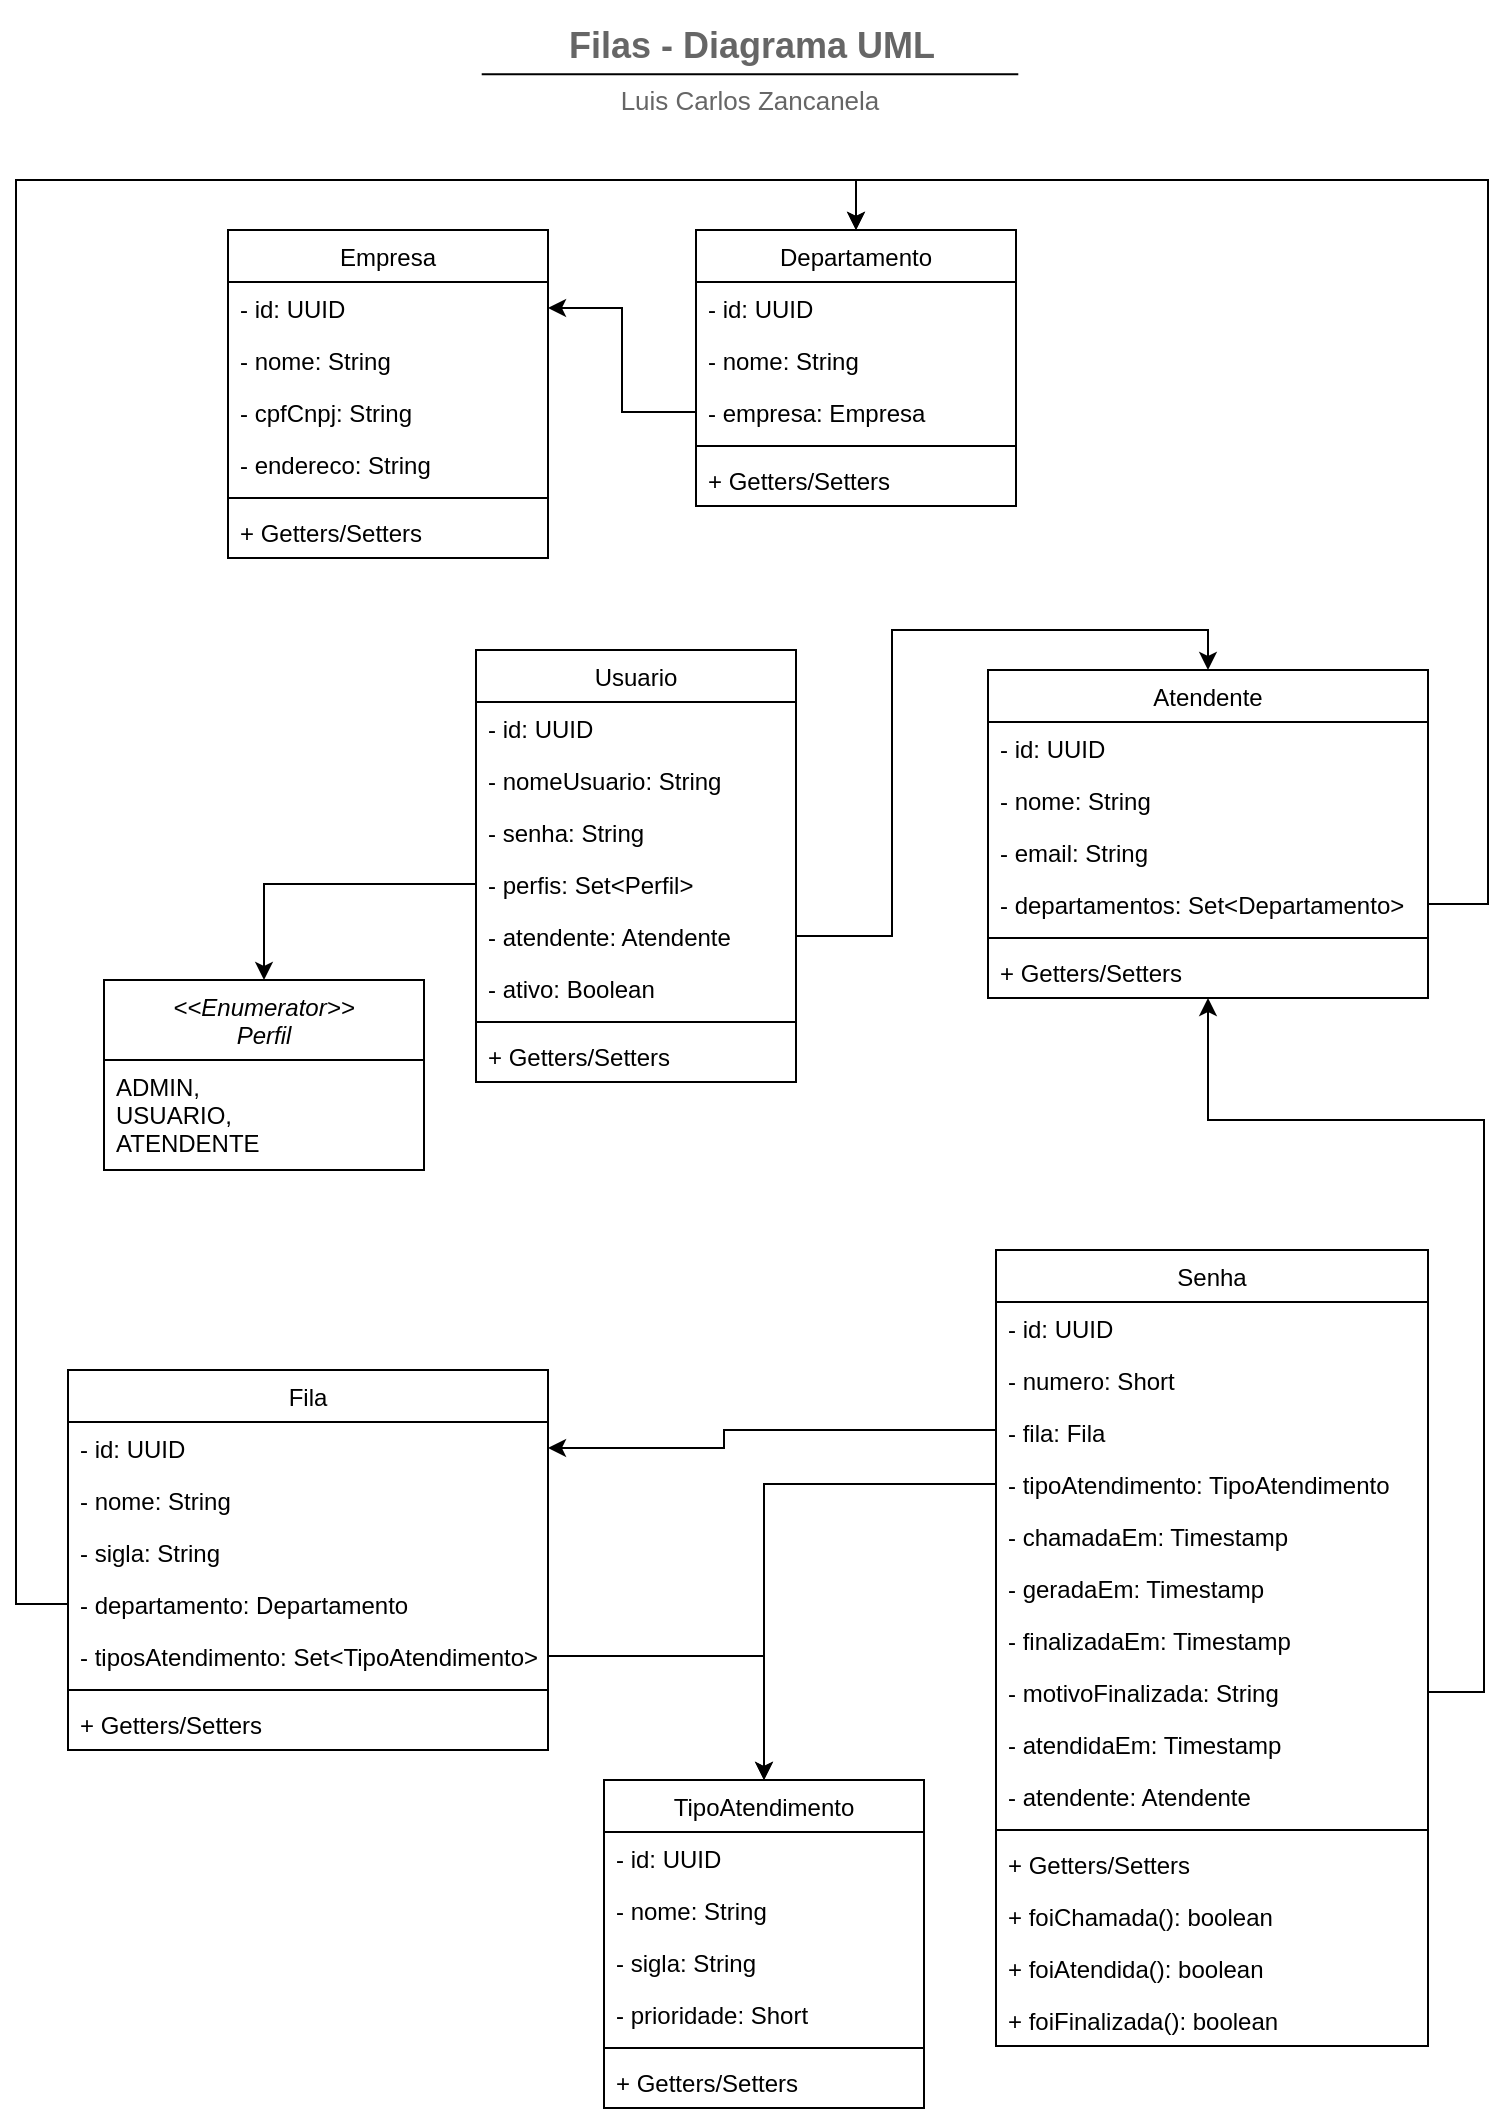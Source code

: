 <mxfile version="20.8.23" type="device"><diagram id="C5RBs43oDa-KdzZeNtuy" name="Page-1"><mxGraphModel dx="1434" dy="764" grid="1" gridSize="10" guides="1" tooltips="1" connect="1" arrows="1" fold="1" page="1" pageScale="1" pageWidth="827" pageHeight="1169" math="0" shadow="0"><root><mxCell id="WIyWlLk6GJQsqaUBKTNV-0"/><mxCell id="WIyWlLk6GJQsqaUBKTNV-1" parent="WIyWlLk6GJQsqaUBKTNV-0"/><mxCell id="zkfFHV4jXpPFQw0GAbJ--0" value="Empresa" style="swimlane;fontStyle=0;align=center;verticalAlign=top;childLayout=stackLayout;horizontal=1;startSize=26;horizontalStack=0;resizeParent=1;resizeLast=0;collapsible=1;marginBottom=0;rounded=0;shadow=0;strokeWidth=1;" parent="WIyWlLk6GJQsqaUBKTNV-1" vertex="1"><mxGeometry x="152" y="145" width="160" height="164" as="geometry"><mxRectangle x="230" y="140" width="160" height="26" as="alternateBounds"/></mxGeometry></mxCell><mxCell id="ADWhMTYY1cXsWuHBEcW_-0" value="- id: UUID" style="text;align=left;verticalAlign=top;spacingLeft=4;spacingRight=4;overflow=hidden;rotatable=0;points=[[0,0.5],[1,0.5]];portConstraint=eastwest;" parent="zkfFHV4jXpPFQw0GAbJ--0" vertex="1"><mxGeometry y="26" width="160" height="26" as="geometry"/></mxCell><mxCell id="zkfFHV4jXpPFQw0GAbJ--1" value="- nome: String" style="text;align=left;verticalAlign=top;spacingLeft=4;spacingRight=4;overflow=hidden;rotatable=0;points=[[0,0.5],[1,0.5]];portConstraint=eastwest;" parent="zkfFHV4jXpPFQw0GAbJ--0" vertex="1"><mxGeometry y="52" width="160" height="26" as="geometry"/></mxCell><mxCell id="zkfFHV4jXpPFQw0GAbJ--2" value="- cpfCnpj: String" style="text;align=left;verticalAlign=top;spacingLeft=4;spacingRight=4;overflow=hidden;rotatable=0;points=[[0,0.5],[1,0.5]];portConstraint=eastwest;rounded=0;shadow=0;html=0;" parent="zkfFHV4jXpPFQw0GAbJ--0" vertex="1"><mxGeometry y="78" width="160" height="26" as="geometry"/></mxCell><mxCell id="zkfFHV4jXpPFQw0GAbJ--3" value="- endereco: String" style="text;align=left;verticalAlign=top;spacingLeft=4;spacingRight=4;overflow=hidden;rotatable=0;points=[[0,0.5],[1,0.5]];portConstraint=eastwest;rounded=0;shadow=0;html=0;" parent="zkfFHV4jXpPFQw0GAbJ--0" vertex="1"><mxGeometry y="104" width="160" height="26" as="geometry"/></mxCell><mxCell id="ADWhMTYY1cXsWuHBEcW_-4" value="" style="line;html=1;strokeWidth=1;align=left;verticalAlign=middle;spacingTop=-1;spacingLeft=3;spacingRight=3;rotatable=0;labelPosition=right;points=[];portConstraint=eastwest;" parent="zkfFHV4jXpPFQw0GAbJ--0" vertex="1"><mxGeometry y="130" width="160" height="8" as="geometry"/></mxCell><mxCell id="ADWhMTYY1cXsWuHBEcW_-5" value="+ Getters/Setters" style="text;align=left;verticalAlign=top;spacingLeft=4;spacingRight=4;overflow=hidden;rotatable=0;points=[[0,0.5],[1,0.5]];portConstraint=eastwest;rounded=0;shadow=0;html=0;" parent="zkfFHV4jXpPFQw0GAbJ--0" vertex="1"><mxGeometry y="138" width="160" height="26" as="geometry"/></mxCell><mxCell id="ADWhMTYY1cXsWuHBEcW_-37" style="edgeStyle=orthogonalEdgeStyle;rounded=0;orthogonalLoop=1;jettySize=auto;html=1;entryX=0.5;entryY=0;entryDx=0;entryDy=0;exitX=0;exitY=0.5;exitDx=0;exitDy=0;" parent="WIyWlLk6GJQsqaUBKTNV-1" source="ADWhMTYY1cXsWuHBEcW_-9" target="ADWhMTYY1cXsWuHBEcW_-42" edge="1"><mxGeometry relative="1" as="geometry"><Array as="points"><mxPoint x="46" y="832"/><mxPoint x="46" y="120"/><mxPoint x="466" y="120"/></Array></mxGeometry></mxCell><mxCell id="zkfFHV4jXpPFQw0GAbJ--6" value="Fila" style="swimlane;fontStyle=0;align=center;verticalAlign=top;childLayout=stackLayout;horizontal=1;startSize=26;horizontalStack=0;resizeParent=1;resizeLast=0;collapsible=1;marginBottom=0;rounded=0;shadow=0;strokeWidth=1;" parent="WIyWlLk6GJQsqaUBKTNV-1" vertex="1"><mxGeometry x="72" y="715" width="240" height="190" as="geometry"><mxRectangle x="130" y="380" width="160" height="26" as="alternateBounds"/></mxGeometry></mxCell><mxCell id="zkfFHV4jXpPFQw0GAbJ--7" value="- id: UUID" style="text;align=left;verticalAlign=top;spacingLeft=4;spacingRight=4;overflow=hidden;rotatable=0;points=[[0,0.5],[1,0.5]];portConstraint=eastwest;" parent="zkfFHV4jXpPFQw0GAbJ--6" vertex="1"><mxGeometry y="26" width="240" height="26" as="geometry"/></mxCell><mxCell id="zkfFHV4jXpPFQw0GAbJ--8" value="- nome: String" style="text;align=left;verticalAlign=top;spacingLeft=4;spacingRight=4;overflow=hidden;rotatable=0;points=[[0,0.5],[1,0.5]];portConstraint=eastwest;rounded=0;shadow=0;html=0;" parent="zkfFHV4jXpPFQw0GAbJ--6" vertex="1"><mxGeometry y="52" width="240" height="26" as="geometry"/></mxCell><mxCell id="ADWhMTYY1cXsWuHBEcW_-69" value="- sigla: String" style="text;align=left;verticalAlign=top;spacingLeft=4;spacingRight=4;overflow=hidden;rotatable=0;points=[[0,0.5],[1,0.5]];portConstraint=eastwest;rounded=0;shadow=0;html=0;" parent="zkfFHV4jXpPFQw0GAbJ--6" vertex="1"><mxGeometry y="78" width="240" height="26" as="geometry"/></mxCell><mxCell id="ADWhMTYY1cXsWuHBEcW_-9" value="- departamento: Departamento" style="text;align=left;verticalAlign=top;spacingLeft=4;spacingRight=4;overflow=hidden;rotatable=0;points=[[0,0.5],[1,0.5]];portConstraint=eastwest;rounded=0;shadow=0;html=0;" parent="zkfFHV4jXpPFQw0GAbJ--6" vertex="1"><mxGeometry y="104" width="240" height="26" as="geometry"/></mxCell><mxCell id="7JZhe1OQa5tvlyuOuLBr-11" value="- tiposAtendimento: Set&lt;TipoAtendimento&gt;" style="text;align=left;verticalAlign=top;spacingLeft=4;spacingRight=4;overflow=hidden;rotatable=0;points=[[0,0.5],[1,0.5]];portConstraint=eastwest;rounded=0;shadow=0;html=0;" parent="zkfFHV4jXpPFQw0GAbJ--6" vertex="1"><mxGeometry y="130" width="240" height="26" as="geometry"/></mxCell><mxCell id="ADWhMTYY1cXsWuHBEcW_-2" value="" style="line;html=1;strokeWidth=1;align=left;verticalAlign=middle;spacingTop=-1;spacingLeft=3;spacingRight=3;rotatable=0;labelPosition=right;points=[];portConstraint=eastwest;" parent="zkfFHV4jXpPFQw0GAbJ--6" vertex="1"><mxGeometry y="156" width="240" height="8" as="geometry"/></mxCell><mxCell id="ADWhMTYY1cXsWuHBEcW_-6" value="+ Getters/Setters" style="text;align=left;verticalAlign=top;spacingLeft=4;spacingRight=4;overflow=hidden;rotatable=0;points=[[0,0.5],[1,0.5]];portConstraint=eastwest;rounded=0;shadow=0;html=0;" parent="zkfFHV4jXpPFQw0GAbJ--6" vertex="1"><mxGeometry y="164" width="240" height="26" as="geometry"/></mxCell><mxCell id="ADWhMTYY1cXsWuHBEcW_-40" style="edgeStyle=orthogonalEdgeStyle;rounded=0;orthogonalLoop=1;jettySize=auto;html=1;entryX=0.5;entryY=1;entryDx=0;entryDy=0;exitX=1;exitY=0.5;exitDx=0;exitDy=0;" parent="WIyWlLk6GJQsqaUBKTNV-1" source="ADWhMTYY1cXsWuHBEcW_-12" target="ADWhMTYY1cXsWuHBEcW_-13" edge="1"><mxGeometry relative="1" as="geometry"><Array as="points"><mxPoint x="780" y="876"/><mxPoint x="780" y="590"/><mxPoint x="642" y="590"/></Array></mxGeometry></mxCell><mxCell id="zkfFHV4jXpPFQw0GAbJ--13" value="Senha" style="swimlane;fontStyle=0;align=center;verticalAlign=top;childLayout=stackLayout;horizontal=1;startSize=26;horizontalStack=0;resizeParent=1;resizeLast=0;collapsible=1;marginBottom=0;rounded=0;shadow=0;strokeWidth=1;" parent="WIyWlLk6GJQsqaUBKTNV-1" vertex="1"><mxGeometry x="536" y="655" width="216" height="398" as="geometry"><mxRectangle x="340" y="380" width="170" height="26" as="alternateBounds"/></mxGeometry></mxCell><mxCell id="zkfFHV4jXpPFQw0GAbJ--14" value="- id: UUID" style="text;align=left;verticalAlign=top;spacingLeft=4;spacingRight=4;overflow=hidden;rotatable=0;points=[[0,0.5],[1,0.5]];portConstraint=eastwest;" parent="zkfFHV4jXpPFQw0GAbJ--13" vertex="1"><mxGeometry y="26" width="216" height="26" as="geometry"/></mxCell><mxCell id="ADWhMTYY1cXsWuHBEcW_-7" value="- numero: Short" style="text;align=left;verticalAlign=top;spacingLeft=4;spacingRight=4;overflow=hidden;rotatable=0;points=[[0,0.5],[1,0.5]];portConstraint=eastwest;" parent="zkfFHV4jXpPFQw0GAbJ--13" vertex="1"><mxGeometry y="52" width="216" height="26" as="geometry"/></mxCell><mxCell id="ADWhMTYY1cXsWuHBEcW_-8" value="- fila: Fila" style="text;align=left;verticalAlign=top;spacingLeft=4;spacingRight=4;overflow=hidden;rotatable=0;points=[[0,0.5],[1,0.5]];portConstraint=eastwest;" parent="zkfFHV4jXpPFQw0GAbJ--13" vertex="1"><mxGeometry y="78" width="216" height="26" as="geometry"/></mxCell><mxCell id="ADWhMTYY1cXsWuHBEcW_-58" value="- tipoAtendimento: TipoAtendimento" style="text;align=left;verticalAlign=top;spacingLeft=4;spacingRight=4;overflow=hidden;rotatable=0;points=[[0,0.5],[1,0.5]];portConstraint=eastwest;" parent="zkfFHV4jXpPFQw0GAbJ--13" vertex="1"><mxGeometry y="104" width="216" height="26" as="geometry"/></mxCell><mxCell id="G7V7xVat8hOMBxvBKtVJ-0" value="- chamadaEm: Timestamp" style="text;align=left;verticalAlign=top;spacingLeft=4;spacingRight=4;overflow=hidden;rotatable=0;points=[[0,0.5],[1,0.5]];portConstraint=eastwest;" vertex="1" parent="zkfFHV4jXpPFQw0GAbJ--13"><mxGeometry y="130" width="216" height="26" as="geometry"/></mxCell><mxCell id="ADWhMTYY1cXsWuHBEcW_-10" value="- geradaEm: Timestamp" style="text;align=left;verticalAlign=top;spacingLeft=4;spacingRight=4;overflow=hidden;rotatable=0;points=[[0,0.5],[1,0.5]];portConstraint=eastwest;" parent="zkfFHV4jXpPFQw0GAbJ--13" vertex="1"><mxGeometry y="156" width="216" height="26" as="geometry"/></mxCell><mxCell id="ADWhMTYY1cXsWuHBEcW_-59" value="- finalizadaEm: Timestamp" style="text;align=left;verticalAlign=top;spacingLeft=4;spacingRight=4;overflow=hidden;rotatable=0;points=[[0,0.5],[1,0.5]];portConstraint=eastwest;" parent="zkfFHV4jXpPFQw0GAbJ--13" vertex="1"><mxGeometry y="182" width="216" height="26" as="geometry"/></mxCell><mxCell id="G7V7xVat8hOMBxvBKtVJ-4" value="- motivoFinalizada: String" style="text;align=left;verticalAlign=top;spacingLeft=4;spacingRight=4;overflow=hidden;rotatable=0;points=[[0,0.5],[1,0.5]];portConstraint=eastwest;" vertex="1" parent="zkfFHV4jXpPFQw0GAbJ--13"><mxGeometry y="208" width="216" height="26" as="geometry"/></mxCell><mxCell id="a9kXdfOx25dm5fc3mjPF-0" value="- atendidaEm: Timestamp" style="text;align=left;verticalAlign=top;spacingLeft=4;spacingRight=4;overflow=hidden;rotatable=0;points=[[0,0.5],[1,0.5]];portConstraint=eastwest;" parent="zkfFHV4jXpPFQw0GAbJ--13" vertex="1"><mxGeometry y="234" width="216" height="26" as="geometry"/></mxCell><mxCell id="ADWhMTYY1cXsWuHBEcW_-12" value="- atendente: Atendente" style="text;align=left;verticalAlign=top;spacingLeft=4;spacingRight=4;overflow=hidden;rotatable=0;points=[[0,0.5],[1,0.5]];portConstraint=eastwest;" parent="zkfFHV4jXpPFQw0GAbJ--13" vertex="1"><mxGeometry y="260" width="216" height="26" as="geometry"/></mxCell><mxCell id="zkfFHV4jXpPFQw0GAbJ--15" value="" style="line;html=1;strokeWidth=1;align=left;verticalAlign=middle;spacingTop=-1;spacingLeft=3;spacingRight=3;rotatable=0;labelPosition=right;points=[];portConstraint=eastwest;" parent="zkfFHV4jXpPFQw0GAbJ--13" vertex="1"><mxGeometry y="286" width="216" height="8" as="geometry"/></mxCell><mxCell id="ADWhMTYY1cXsWuHBEcW_-39" value="+ Getters/Setters" style="text;align=left;verticalAlign=top;spacingLeft=4;spacingRight=4;overflow=hidden;rotatable=0;points=[[0,0.5],[1,0.5]];portConstraint=eastwest;rounded=0;shadow=0;html=0;" parent="zkfFHV4jXpPFQw0GAbJ--13" vertex="1"><mxGeometry y="294" width="216" height="26" as="geometry"/></mxCell><mxCell id="G7V7xVat8hOMBxvBKtVJ-1" value="+ foiChamada(): boolean" style="text;align=left;verticalAlign=top;spacingLeft=4;spacingRight=4;overflow=hidden;rotatable=0;points=[[0,0.5],[1,0.5]];portConstraint=eastwest;" vertex="1" parent="zkfFHV4jXpPFQw0GAbJ--13"><mxGeometry y="320" width="216" height="26" as="geometry"/></mxCell><mxCell id="G7V7xVat8hOMBxvBKtVJ-3" value="+ foiAtendida(): boolean" style="text;align=left;verticalAlign=top;spacingLeft=4;spacingRight=4;overflow=hidden;rotatable=0;points=[[0,0.5],[1,0.5]];portConstraint=eastwest;" vertex="1" parent="zkfFHV4jXpPFQw0GAbJ--13"><mxGeometry y="346" width="216" height="26" as="geometry"/></mxCell><mxCell id="G7V7xVat8hOMBxvBKtVJ-2" value="+ foiFinalizada(): boolean" style="text;align=left;verticalAlign=top;spacingLeft=4;spacingRight=4;overflow=hidden;rotatable=0;points=[[0,0.5],[1,0.5]];portConstraint=eastwest;" vertex="1" parent="zkfFHV4jXpPFQw0GAbJ--13"><mxGeometry y="372" width="216" height="26" as="geometry"/></mxCell><mxCell id="ADWhMTYY1cXsWuHBEcW_-13" value="Atendente" style="swimlane;fontStyle=0;align=center;verticalAlign=top;childLayout=stackLayout;horizontal=1;startSize=26;horizontalStack=0;resizeParent=1;resizeLast=0;collapsible=1;marginBottom=0;rounded=0;shadow=0;strokeWidth=1;" parent="WIyWlLk6GJQsqaUBKTNV-1" vertex="1"><mxGeometry x="532" y="365" width="220" height="164" as="geometry"><mxRectangle x="230" y="140" width="160" height="26" as="alternateBounds"/></mxGeometry></mxCell><mxCell id="ADWhMTYY1cXsWuHBEcW_-14" value="- id: UUID" style="text;align=left;verticalAlign=top;spacingLeft=4;spacingRight=4;overflow=hidden;rotatable=0;points=[[0,0.5],[1,0.5]];portConstraint=eastwest;" parent="ADWhMTYY1cXsWuHBEcW_-13" vertex="1"><mxGeometry y="26" width="220" height="26" as="geometry"/></mxCell><mxCell id="ADWhMTYY1cXsWuHBEcW_-15" value="- nome: String" style="text;align=left;verticalAlign=top;spacingLeft=4;spacingRight=4;overflow=hidden;rotatable=0;points=[[0,0.5],[1,0.5]];portConstraint=eastwest;" parent="ADWhMTYY1cXsWuHBEcW_-13" vertex="1"><mxGeometry y="52" width="220" height="26" as="geometry"/></mxCell><mxCell id="9oR60e1BXBD8Jsf3Tc6t-0" value="- email: String" style="text;align=left;verticalAlign=top;spacingLeft=4;spacingRight=4;overflow=hidden;rotatable=0;points=[[0,0.5],[1,0.5]];portConstraint=eastwest;" parent="ADWhMTYY1cXsWuHBEcW_-13" vertex="1"><mxGeometry y="78" width="220" height="26" as="geometry"/></mxCell><mxCell id="ADWhMTYY1cXsWuHBEcW_-41" value="- departamentos: Set&lt;Departamento&gt;" style="text;align=left;verticalAlign=top;spacingLeft=4;spacingRight=4;overflow=hidden;rotatable=0;points=[[0,0.5],[1,0.5]];portConstraint=eastwest;rounded=0;shadow=0;html=0;" parent="ADWhMTYY1cXsWuHBEcW_-13" vertex="1"><mxGeometry y="104" width="220" height="26" as="geometry"/></mxCell><mxCell id="ADWhMTYY1cXsWuHBEcW_-18" value="" style="line;html=1;strokeWidth=1;align=left;verticalAlign=middle;spacingTop=-1;spacingLeft=3;spacingRight=3;rotatable=0;labelPosition=right;points=[];portConstraint=eastwest;" parent="ADWhMTYY1cXsWuHBEcW_-13" vertex="1"><mxGeometry y="130" width="220" height="8" as="geometry"/></mxCell><mxCell id="ADWhMTYY1cXsWuHBEcW_-19" value="+ Getters/Setters" style="text;align=left;verticalAlign=top;spacingLeft=4;spacingRight=4;overflow=hidden;rotatable=0;points=[[0,0.5],[1,0.5]];portConstraint=eastwest;rounded=0;shadow=0;html=0;" parent="ADWhMTYY1cXsWuHBEcW_-13" vertex="1"><mxGeometry y="138" width="220" height="26" as="geometry"/></mxCell><mxCell id="ADWhMTYY1cXsWuHBEcW_-20" value="Usuario" style="swimlane;fontStyle=0;align=center;verticalAlign=top;childLayout=stackLayout;horizontal=1;startSize=26;horizontalStack=0;resizeParent=1;resizeLast=0;collapsible=1;marginBottom=0;rounded=0;shadow=0;strokeWidth=1;" parent="WIyWlLk6GJQsqaUBKTNV-1" vertex="1"><mxGeometry x="276" y="355" width="160" height="216" as="geometry"><mxRectangle x="230" y="140" width="160" height="26" as="alternateBounds"/></mxGeometry></mxCell><mxCell id="ADWhMTYY1cXsWuHBEcW_-21" value="- id: UUID" style="text;align=left;verticalAlign=top;spacingLeft=4;spacingRight=4;overflow=hidden;rotatable=0;points=[[0,0.5],[1,0.5]];portConstraint=eastwest;" parent="ADWhMTYY1cXsWuHBEcW_-20" vertex="1"><mxGeometry y="26" width="160" height="26" as="geometry"/></mxCell><mxCell id="ADWhMTYY1cXsWuHBEcW_-22" value="- nomeUsuario: String" style="text;align=left;verticalAlign=top;spacingLeft=4;spacingRight=4;overflow=hidden;rotatable=0;points=[[0,0.5],[1,0.5]];portConstraint=eastwest;" parent="ADWhMTYY1cXsWuHBEcW_-20" vertex="1"><mxGeometry y="52" width="160" height="26" as="geometry"/></mxCell><mxCell id="ADWhMTYY1cXsWuHBEcW_-23" value="- senha: String" style="text;align=left;verticalAlign=top;spacingLeft=4;spacingRight=4;overflow=hidden;rotatable=0;points=[[0,0.5],[1,0.5]];portConstraint=eastwest;rounded=0;shadow=0;html=0;" parent="ADWhMTYY1cXsWuHBEcW_-20" vertex="1"><mxGeometry y="78" width="160" height="26" as="geometry"/></mxCell><mxCell id="ADWhMTYY1cXsWuHBEcW_-26" value="- perfis: Set&lt;Perfil&gt;" style="text;align=left;verticalAlign=top;spacingLeft=4;spacingRight=4;overflow=hidden;rotatable=0;points=[[0,0.5],[1,0.5]];portConstraint=eastwest;rounded=0;shadow=0;html=0;" parent="ADWhMTYY1cXsWuHBEcW_-20" vertex="1"><mxGeometry y="104" width="160" height="26" as="geometry"/></mxCell><mxCell id="a9kXdfOx25dm5fc3mjPF-1" value="- atendente: Atendente" style="text;align=left;verticalAlign=top;spacingLeft=4;spacingRight=4;overflow=hidden;rotatable=0;points=[[0,0.5],[1,0.5]];portConstraint=eastwest;rounded=0;shadow=0;html=0;" parent="ADWhMTYY1cXsWuHBEcW_-20" vertex="1"><mxGeometry y="130" width="160" height="26" as="geometry"/></mxCell><mxCell id="PxCpEHJBVcwR10Vnr7-2-1" value="- ativo: Boolean" style="text;align=left;verticalAlign=top;spacingLeft=4;spacingRight=4;overflow=hidden;rotatable=0;points=[[0,0.5],[1,0.5]];portConstraint=eastwest;rounded=0;shadow=0;html=0;" parent="ADWhMTYY1cXsWuHBEcW_-20" vertex="1"><mxGeometry y="156" width="160" height="26" as="geometry"/></mxCell><mxCell id="ADWhMTYY1cXsWuHBEcW_-24" value="" style="line;html=1;strokeWidth=1;align=left;verticalAlign=middle;spacingTop=-1;spacingLeft=3;spacingRight=3;rotatable=0;labelPosition=right;points=[];portConstraint=eastwest;" parent="ADWhMTYY1cXsWuHBEcW_-20" vertex="1"><mxGeometry y="182" width="160" height="8" as="geometry"/></mxCell><mxCell id="ADWhMTYY1cXsWuHBEcW_-25" value="+ Getters/Setters" style="text;align=left;verticalAlign=top;spacingLeft=4;spacingRight=4;overflow=hidden;rotatable=0;points=[[0,0.5],[1,0.5]];portConstraint=eastwest;rounded=0;shadow=0;html=0;" parent="ADWhMTYY1cXsWuHBEcW_-20" vertex="1"><mxGeometry y="190" width="160" height="26" as="geometry"/></mxCell><mxCell id="ADWhMTYY1cXsWuHBEcW_-28" value="&lt;&lt;Enumerator&gt;&gt;&#10;Perfil" style="swimlane;fontStyle=2;align=center;verticalAlign=top;childLayout=stackLayout;horizontal=1;startSize=40;horizontalStack=0;resizeParent=1;resizeLast=0;collapsible=1;marginBottom=0;rounded=0;shadow=0;strokeWidth=1;" parent="WIyWlLk6GJQsqaUBKTNV-1" vertex="1"><mxGeometry x="90" y="520" width="160" height="95" as="geometry"><mxRectangle x="230" y="140" width="160" height="26" as="alternateBounds"/></mxGeometry></mxCell><mxCell id="ADWhMTYY1cXsWuHBEcW_-29" value="ADMIN, &#10;USUARIO, &#10;ATENDENTE" style="text;align=left;verticalAlign=top;spacingLeft=4;spacingRight=4;overflow=hidden;rotatable=0;points=[[0,0.5],[1,0.5]];portConstraint=eastwest;" parent="ADWhMTYY1cXsWuHBEcW_-28" vertex="1"><mxGeometry y="40" width="160" height="55" as="geometry"/></mxCell><mxCell id="ADWhMTYY1cXsWuHBEcW_-38" style="edgeStyle=orthogonalEdgeStyle;rounded=0;orthogonalLoop=1;jettySize=auto;html=1;entryX=1;entryY=0.5;entryDx=0;entryDy=0;exitX=0;exitY=0.5;exitDx=0;exitDy=0;" parent="WIyWlLk6GJQsqaUBKTNV-1" source="ADWhMTYY1cXsWuHBEcW_-8" target="zkfFHV4jXpPFQw0GAbJ--7" edge="1"><mxGeometry relative="1" as="geometry"><Array as="points"><mxPoint x="536" y="745"/><mxPoint x="400" y="745"/><mxPoint x="400" y="754"/></Array><mxPoint x="492" y="880" as="sourcePoint"/></mxGeometry></mxCell><mxCell id="ADWhMTYY1cXsWuHBEcW_-50" style="edgeStyle=orthogonalEdgeStyle;rounded=0;orthogonalLoop=1;jettySize=auto;html=1;exitX=0;exitY=0.5;exitDx=0;exitDy=0;" parent="WIyWlLk6GJQsqaUBKTNV-1" source="ADWhMTYY1cXsWuHBEcW_-45" target="ADWhMTYY1cXsWuHBEcW_-0" edge="1"><mxGeometry relative="1" as="geometry"/></mxCell><mxCell id="ADWhMTYY1cXsWuHBEcW_-42" value="Departamento" style="swimlane;fontStyle=0;align=center;verticalAlign=top;childLayout=stackLayout;horizontal=1;startSize=26;horizontalStack=0;resizeParent=1;resizeLast=0;collapsible=1;marginBottom=0;rounded=0;shadow=0;strokeWidth=1;" parent="WIyWlLk6GJQsqaUBKTNV-1" vertex="1"><mxGeometry x="386" y="145" width="160" height="138" as="geometry"><mxRectangle x="230" y="140" width="160" height="26" as="alternateBounds"/></mxGeometry></mxCell><mxCell id="ADWhMTYY1cXsWuHBEcW_-43" value="- id: UUID" style="text;align=left;verticalAlign=top;spacingLeft=4;spacingRight=4;overflow=hidden;rotatable=0;points=[[0,0.5],[1,0.5]];portConstraint=eastwest;" parent="ADWhMTYY1cXsWuHBEcW_-42" vertex="1"><mxGeometry y="26" width="160" height="26" as="geometry"/></mxCell><mxCell id="ADWhMTYY1cXsWuHBEcW_-44" value="- nome: String" style="text;align=left;verticalAlign=top;spacingLeft=4;spacingRight=4;overflow=hidden;rotatable=0;points=[[0,0.5],[1,0.5]];portConstraint=eastwest;" parent="ADWhMTYY1cXsWuHBEcW_-42" vertex="1"><mxGeometry y="52" width="160" height="26" as="geometry"/></mxCell><mxCell id="ADWhMTYY1cXsWuHBEcW_-45" value="- empresa: Empresa" style="text;align=left;verticalAlign=top;spacingLeft=4;spacingRight=4;overflow=hidden;rotatable=0;points=[[0,0.5],[1,0.5]];portConstraint=eastwest;rounded=0;shadow=0;html=0;" parent="ADWhMTYY1cXsWuHBEcW_-42" vertex="1"><mxGeometry y="78" width="160" height="26" as="geometry"/></mxCell><mxCell id="ADWhMTYY1cXsWuHBEcW_-47" value="" style="line;html=1;strokeWidth=1;align=left;verticalAlign=middle;spacingTop=-1;spacingLeft=3;spacingRight=3;rotatable=0;labelPosition=right;points=[];portConstraint=eastwest;" parent="ADWhMTYY1cXsWuHBEcW_-42" vertex="1"><mxGeometry y="104" width="160" height="8" as="geometry"/></mxCell><mxCell id="ADWhMTYY1cXsWuHBEcW_-48" value="+ Getters/Setters" style="text;align=left;verticalAlign=top;spacingLeft=4;spacingRight=4;overflow=hidden;rotatable=0;points=[[0,0.5],[1,0.5]];portConstraint=eastwest;rounded=0;shadow=0;html=0;" parent="ADWhMTYY1cXsWuHBEcW_-42" vertex="1"><mxGeometry y="112" width="160" height="26" as="geometry"/></mxCell><mxCell id="ADWhMTYY1cXsWuHBEcW_-56" value="" style="group" parent="WIyWlLk6GJQsqaUBKTNV-1" vertex="1" connectable="0"><mxGeometry x="263" y="30" width="300.85" height="66.04" as="geometry"/></mxCell><mxCell id="ADWhMTYY1cXsWuHBEcW_-52" value="Filas - Diagrama UML" style="text;html=1;strokeColor=none;fillColor=none;align=center;verticalAlign=middle;whiteSpace=wrap;rounded=0;fontStyle=1;fontSize=18;fontColor=#666666;" parent="ADWhMTYY1cXsWuHBEcW_-56" vertex="1"><mxGeometry x="0.85" width="300" height="45.763" as="geometry"/></mxCell><mxCell id="ADWhMTYY1cXsWuHBEcW_-53" value="Luis Carlos Zancanela" style="text;html=1;strokeColor=none;fillColor=none;align=center;verticalAlign=middle;whiteSpace=wrap;rounded=0;fontStyle=0;fontSize=13;fontColor=#666666;" parent="ADWhMTYY1cXsWuHBEcW_-56" vertex="1"><mxGeometry y="34.006" width="300" height="32.034" as="geometry"/></mxCell><mxCell id="ADWhMTYY1cXsWuHBEcW_-54" value="" style="line;html=1;strokeWidth=1;align=left;verticalAlign=middle;spacingTop=-1;spacingLeft=3;spacingRight=3;rotatable=0;labelPosition=right;points=[];portConstraint=eastwest;fontColor=#666666;" parent="ADWhMTYY1cXsWuHBEcW_-56" vertex="1"><mxGeometry x="15.854" y="31.003" width="268.293" height="12.203" as="geometry"/></mxCell><mxCell id="7JZhe1OQa5tvlyuOuLBr-0" value="TipoAtendimento" style="swimlane;fontStyle=0;align=center;verticalAlign=top;childLayout=stackLayout;horizontal=1;startSize=26;horizontalStack=0;resizeParent=1;resizeLast=0;collapsible=1;marginBottom=0;rounded=0;shadow=0;strokeWidth=1;" parent="WIyWlLk6GJQsqaUBKTNV-1" vertex="1"><mxGeometry x="340" y="920" width="160" height="164" as="geometry"><mxRectangle x="130" y="380" width="160" height="26" as="alternateBounds"/></mxGeometry></mxCell><mxCell id="7JZhe1OQa5tvlyuOuLBr-1" value="- id: UUID" style="text;align=left;verticalAlign=top;spacingLeft=4;spacingRight=4;overflow=hidden;rotatable=0;points=[[0,0.5],[1,0.5]];portConstraint=eastwest;" parent="7JZhe1OQa5tvlyuOuLBr-0" vertex="1"><mxGeometry y="26" width="160" height="26" as="geometry"/></mxCell><mxCell id="7JZhe1OQa5tvlyuOuLBr-2" value="- nome: String" style="text;align=left;verticalAlign=top;spacingLeft=4;spacingRight=4;overflow=hidden;rotatable=0;points=[[0,0.5],[1,0.5]];portConstraint=eastwest;rounded=0;shadow=0;html=0;" parent="7JZhe1OQa5tvlyuOuLBr-0" vertex="1"><mxGeometry y="52" width="160" height="26" as="geometry"/></mxCell><mxCell id="7JZhe1OQa5tvlyuOuLBr-3" value="- sigla: String" style="text;align=left;verticalAlign=top;spacingLeft=4;spacingRight=4;overflow=hidden;rotatable=0;points=[[0,0.5],[1,0.5]];portConstraint=eastwest;rounded=0;shadow=0;html=0;" parent="7JZhe1OQa5tvlyuOuLBr-0" vertex="1"><mxGeometry y="78" width="160" height="26" as="geometry"/></mxCell><mxCell id="7JZhe1OQa5tvlyuOuLBr-4" value="- prioridade: Short" style="text;align=left;verticalAlign=top;spacingLeft=4;spacingRight=4;overflow=hidden;rotatable=0;points=[[0,0.5],[1,0.5]];portConstraint=eastwest;rounded=0;shadow=0;html=0;" parent="7JZhe1OQa5tvlyuOuLBr-0" vertex="1"><mxGeometry y="104" width="160" height="26" as="geometry"/></mxCell><mxCell id="7JZhe1OQa5tvlyuOuLBr-8" value="" style="line;html=1;strokeWidth=1;align=left;verticalAlign=middle;spacingTop=-1;spacingLeft=3;spacingRight=3;rotatable=0;labelPosition=right;points=[];portConstraint=eastwest;" parent="7JZhe1OQa5tvlyuOuLBr-0" vertex="1"><mxGeometry y="130" width="160" height="8" as="geometry"/></mxCell><mxCell id="7JZhe1OQa5tvlyuOuLBr-9" value="+ Getters/Setters" style="text;align=left;verticalAlign=top;spacingLeft=4;spacingRight=4;overflow=hidden;rotatable=0;points=[[0,0.5],[1,0.5]];portConstraint=eastwest;rounded=0;shadow=0;html=0;" parent="7JZhe1OQa5tvlyuOuLBr-0" vertex="1"><mxGeometry y="138" width="160" height="26" as="geometry"/></mxCell><mxCell id="7JZhe1OQa5tvlyuOuLBr-13" style="edgeStyle=orthogonalEdgeStyle;rounded=0;orthogonalLoop=1;jettySize=auto;html=1;entryX=0.5;entryY=0;entryDx=0;entryDy=0;" parent="WIyWlLk6GJQsqaUBKTNV-1" source="7JZhe1OQa5tvlyuOuLBr-11" target="7JZhe1OQa5tvlyuOuLBr-0" edge="1"><mxGeometry relative="1" as="geometry"/></mxCell><mxCell id="a9kXdfOx25dm5fc3mjPF-4" style="edgeStyle=orthogonalEdgeStyle;rounded=0;orthogonalLoop=1;jettySize=auto;html=1;startArrow=none;startFill=0;endArrow=classic;endFill=1;" parent="WIyWlLk6GJQsqaUBKTNV-1" source="ADWhMTYY1cXsWuHBEcW_-26" target="ADWhMTYY1cXsWuHBEcW_-28" edge="1"><mxGeometry relative="1" as="geometry"/></mxCell><mxCell id="a9kXdfOx25dm5fc3mjPF-5" style="edgeStyle=orthogonalEdgeStyle;rounded=0;orthogonalLoop=1;jettySize=auto;html=1;entryX=0.5;entryY=0;entryDx=0;entryDy=0;startArrow=none;startFill=0;endArrow=classic;endFill=1;exitX=1;exitY=0.5;exitDx=0;exitDy=0;" parent="WIyWlLk6GJQsqaUBKTNV-1" source="ADWhMTYY1cXsWuHBEcW_-41" target="ADWhMTYY1cXsWuHBEcW_-42" edge="1"><mxGeometry relative="1" as="geometry"><Array as="points"><mxPoint x="782" y="482"/><mxPoint x="782" y="120"/><mxPoint x="466" y="120"/></Array></mxGeometry></mxCell><mxCell id="a9kXdfOx25dm5fc3mjPF-6" style="edgeStyle=orthogonalEdgeStyle;rounded=0;orthogonalLoop=1;jettySize=auto;html=1;entryX=0.5;entryY=0;entryDx=0;entryDy=0;startArrow=none;startFill=0;endArrow=classic;endFill=1;" parent="WIyWlLk6GJQsqaUBKTNV-1" source="a9kXdfOx25dm5fc3mjPF-1" target="ADWhMTYY1cXsWuHBEcW_-13" edge="1"><mxGeometry relative="1" as="geometry"/></mxCell><mxCell id="a9kXdfOx25dm5fc3mjPF-8" style="edgeStyle=orthogonalEdgeStyle;rounded=0;orthogonalLoop=1;jettySize=auto;html=1;entryX=0.5;entryY=0;entryDx=0;entryDy=0;startArrow=none;startFill=0;endArrow=classic;endFill=1;exitX=0;exitY=0.5;exitDx=0;exitDy=0;" parent="WIyWlLk6GJQsqaUBKTNV-1" source="ADWhMTYY1cXsWuHBEcW_-58" target="7JZhe1OQa5tvlyuOuLBr-0" edge="1"><mxGeometry relative="1" as="geometry"><Array as="points"><mxPoint x="420" y="772"/></Array></mxGeometry></mxCell></root></mxGraphModel></diagram></mxfile>